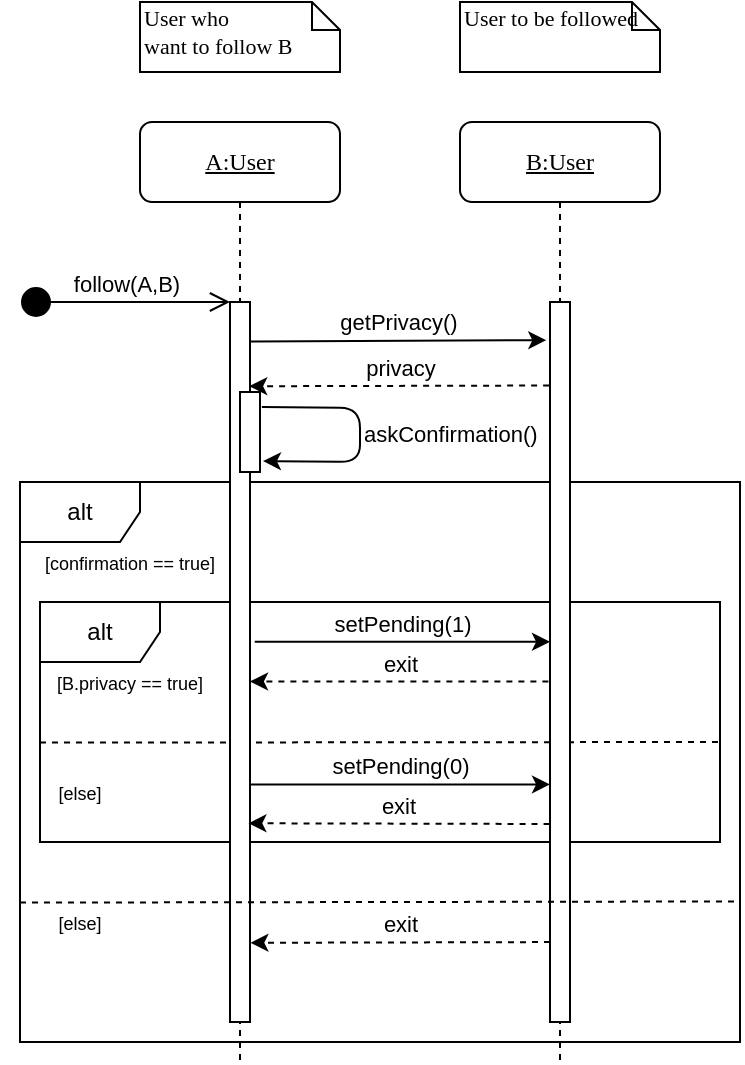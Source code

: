 <mxfile version="13.0.3" type="device"><diagram name="Page-1" id="13e1069c-82ec-6db2-03f1-153e76fe0fe0"><mxGraphModel dx="706" dy="414" grid="1" gridSize="10" guides="1" tooltips="1" connect="1" arrows="1" fold="1" page="1" pageScale="1" pageWidth="1100" pageHeight="850" background="#ffffff" math="0" shadow="0"><root><mxCell id="0"/><mxCell id="1" parent="0"/><mxCell id="alPOAyxWkjEMav1EiisF-2" value="alt" style="shape=umlFrame;whiteSpace=wrap;html=1;" vertex="1" parent="1"><mxGeometry x="50" y="280" width="360" height="280" as="geometry"/></mxCell><mxCell id="RdYqkUsbzu6zwM44UYpW-6" value="alt" style="shape=umlFrame;whiteSpace=wrap;html=1;" parent="1" vertex="1"><mxGeometry x="60" y="340" width="340" height="120" as="geometry"/></mxCell><mxCell id="RdYqkUsbzu6zwM44UYpW-9" value="" style="endArrow=none;dashed=1;html=1;exitX=0.002;exitY=0.502;exitDx=0;exitDy=0;exitPerimeter=0;" parent="1" edge="1"><mxGeometry width="50" height="50" relative="1" as="geometry"><mxPoint x="60" y="410.3" as="sourcePoint"/><mxPoint x="400" y="410" as="targetPoint"/></mxGeometry></mxCell><mxCell id="7baba1c4bc27f4b0-2" value="&lt;u&gt;B:User&lt;/u&gt;" style="shape=umlLifeline;perimeter=lifelinePerimeter;whiteSpace=wrap;html=1;container=1;collapsible=0;recursiveResize=0;outlineConnect=0;rounded=1;shadow=0;comic=0;labelBackgroundColor=none;strokeWidth=1;fontFamily=Verdana;fontSize=12;align=center;" parent="1" vertex="1"><mxGeometry x="270" y="100" width="100" height="470" as="geometry"/></mxCell><mxCell id="7baba1c4bc27f4b0-10" value="" style="html=1;points=[];perimeter=orthogonalPerimeter;rounded=0;shadow=0;comic=0;labelBackgroundColor=none;strokeWidth=1;fontFamily=Verdana;fontSize=12;align=center;" parent="7baba1c4bc27f4b0-2" vertex="1"><mxGeometry x="45" y="90" width="10" height="360" as="geometry"/></mxCell><mxCell id="7baba1c4bc27f4b0-8" value="&lt;u&gt;A:User&lt;/u&gt;" style="shape=umlLifeline;perimeter=lifelinePerimeter;whiteSpace=wrap;html=1;container=1;collapsible=0;recursiveResize=0;outlineConnect=0;rounded=1;shadow=0;comic=0;labelBackgroundColor=none;strokeWidth=1;fontFamily=Verdana;fontSize=12;align=center;" parent="1" vertex="1"><mxGeometry x="110" y="100" width="100" height="470" as="geometry"/></mxCell><mxCell id="7baba1c4bc27f4b0-9" value="" style="html=1;points=[];perimeter=orthogonalPerimeter;rounded=0;shadow=0;comic=0;labelBackgroundColor=none;strokeWidth=1;fontFamily=Verdana;fontSize=12;align=center;" parent="7baba1c4bc27f4b0-8" vertex="1"><mxGeometry x="45" y="90" width="10" height="360" as="geometry"/></mxCell><mxCell id="7baba1c4bc27f4b0-40" value="&lt;font style=&quot;font-size: 11px&quot;&gt;User who&lt;br&gt;want to follow B&lt;/font&gt;" style="shape=note;whiteSpace=wrap;html=1;size=14;verticalAlign=top;align=left;spacingTop=-6;rounded=0;shadow=0;comic=0;labelBackgroundColor=none;strokeWidth=1;fontFamily=Verdana;fontSize=12" parent="1" vertex="1"><mxGeometry x="110" y="40" width="100" height="35" as="geometry"/></mxCell><mxCell id="7baba1c4bc27f4b0-41" value="&lt;font style=&quot;font-size: 11px&quot;&gt;User to be followed&lt;/font&gt;" style="shape=note;whiteSpace=wrap;html=1;size=14;verticalAlign=top;align=left;spacingTop=-6;rounded=0;shadow=0;comic=0;labelBackgroundColor=none;strokeWidth=1;fontFamily=Verdana;fontSize=12" parent="1" vertex="1"><mxGeometry x="270" y="40" width="100" height="35" as="geometry"/></mxCell><mxCell id="ivGdjOSFw-aR2tJ6jrJU-1" value="follow(A,B)" style="html=1;verticalAlign=bottom;startArrow=circle;startFill=1;endArrow=open;startSize=6;endSize=8;" parent="1" target="7baba1c4bc27f4b0-9" edge="1"><mxGeometry width="80" relative="1" as="geometry"><mxPoint x="50" y="190" as="sourcePoint"/><mxPoint x="145" y="190" as="targetPoint"/></mxGeometry></mxCell><mxCell id="1HTQ2M5M5Dj5Dm883O6j-6" value="getPrivacy()" style="endArrow=classic;html=1;exitX=1.033;exitY=0.055;exitDx=0;exitDy=0;exitPerimeter=0;entryX=-0.186;entryY=0.053;entryDx=0;entryDy=0;entryPerimeter=0;labelPosition=center;verticalLabelPosition=top;align=center;verticalAlign=bottom;" parent="1" source="7baba1c4bc27f4b0-9" target="7baba1c4bc27f4b0-10" edge="1"><mxGeometry width="50" height="50" relative="1" as="geometry"><mxPoint x="240" y="260" as="sourcePoint"/><mxPoint x="290" y="210" as="targetPoint"/></mxGeometry></mxCell><mxCell id="1HTQ2M5M5Dj5Dm883O6j-8" value="privacy" style="endArrow=classic;html=1;exitX=-0.044;exitY=0.116;exitDx=0;exitDy=0;exitPerimeter=0;labelPosition=center;verticalLabelPosition=top;align=center;verticalAlign=bottom;dashed=1;entryX=0.96;entryY=0.117;entryDx=0;entryDy=0;entryPerimeter=0;labelBackgroundColor=none;" parent="1" source="7baba1c4bc27f4b0-10" target="7baba1c4bc27f4b0-9" edge="1"><mxGeometry width="50" height="50" relative="1" as="geometry"><mxPoint x="240" y="260" as="sourcePoint"/><mxPoint x="168" y="230" as="targetPoint"/></mxGeometry></mxCell><mxCell id="1HTQ2M5M5Dj5Dm883O6j-16" value="setPending(1)" style="endArrow=classic;html=1;labelPosition=center;verticalLabelPosition=top;align=center;verticalAlign=bottom;exitX=1.238;exitY=0.472;exitDx=0;exitDy=0;exitPerimeter=0;" parent="1" edge="1" target="7baba1c4bc27f4b0-10" source="7baba1c4bc27f4b0-9"><mxGeometry x="-0.004" width="50" height="50" relative="1" as="geometry"><mxPoint x="165.33" y="308.56" as="sourcePoint"/><mxPoint x="315.02" y="308.79" as="targetPoint"/><mxPoint as="offset"/></mxGeometry></mxCell><mxCell id="RdYqkUsbzu6zwM44UYpW-10" value="&lt;font style=&quot;font-size: 9px&quot;&gt;[B.privacy == true]&lt;/font&gt;" style="text;html=1;strokeColor=none;fillColor=none;align=center;verticalAlign=middle;whiteSpace=wrap;rounded=0;" parent="1" vertex="1"><mxGeometry x="60" y="370" width="90" height="20" as="geometry"/></mxCell><mxCell id="RdYqkUsbzu6zwM44UYpW-11" value="&lt;font style=&quot;font-size: 9px&quot;&gt;[else]&lt;/font&gt;" style="text;html=1;strokeColor=none;fillColor=none;align=center;verticalAlign=middle;whiteSpace=wrap;rounded=0;" parent="1" vertex="1"><mxGeometry x="60" y="425" width="40" height="20" as="geometry"/></mxCell><mxCell id="1HTQ2M5M5Dj5Dm883O6j-17" value="setPending(0)" style="endArrow=classic;html=1;labelPosition=center;verticalLabelPosition=top;align=center;verticalAlign=bottom;exitX=0.962;exitY=0.67;exitDx=0;exitDy=0;exitPerimeter=0;" parent="1" edge="1" target="7baba1c4bc27f4b0-10" source="7baba1c4bc27f4b0-9"><mxGeometry x="-0.004" width="50" height="50" relative="1" as="geometry"><mxPoint x="165" y="370" as="sourcePoint"/><mxPoint x="313.82" y="370.72" as="targetPoint"/><mxPoint as="offset"/></mxGeometry></mxCell><mxCell id="1HTQ2M5M5Dj5Dm883O6j-18" value="" style="html=1;points=[];perimeter=orthogonalPerimeter;rounded=0;shadow=0;comic=0;labelBackgroundColor=none;strokeWidth=1;fontFamily=Verdana;fontSize=12;align=center;" parent="1" vertex="1"><mxGeometry x="160" y="235" width="10" height="40" as="geometry"/></mxCell><mxCell id="1HTQ2M5M5Dj5Dm883O6j-19" value="askConfirmation()" style="endArrow=classic;html=1;exitX=1.093;exitY=0.189;exitDx=0;exitDy=0;exitPerimeter=0;entryX=1.149;entryY=0.863;entryDx=0;entryDy=0;entryPerimeter=0;labelPosition=right;verticalLabelPosition=middle;align=left;verticalAlign=middle;" parent="1" source="1HTQ2M5M5Dj5Dm883O6j-18" target="1HTQ2M5M5Dj5Dm883O6j-18" edge="1"><mxGeometry width="50" height="50" relative="1" as="geometry"><mxPoint x="190" y="280" as="sourcePoint"/><mxPoint x="240" y="230" as="targetPoint"/><Array as="points"><mxPoint x="220" y="243"/><mxPoint x="220" y="270"/></Array></mxGeometry></mxCell><mxCell id="alPOAyxWkjEMav1EiisF-5" value="exit" style="endArrow=classic;html=1;labelPosition=center;verticalLabelPosition=top;align=center;verticalAlign=bottom;dashed=1;labelBackgroundColor=none;exitX=-0.081;exitY=0.527;exitDx=0;exitDy=0;exitPerimeter=0;" edge="1" parent="1" source="7baba1c4bc27f4b0-10" target="7baba1c4bc27f4b0-9"><mxGeometry width="50" height="50" relative="1" as="geometry"><mxPoint x="320" y="380" as="sourcePoint"/><mxPoint x="170.0" y="380.02" as="targetPoint"/></mxGeometry></mxCell><mxCell id="alPOAyxWkjEMav1EiisF-6" value="exit" style="endArrow=classic;html=1;labelPosition=center;verticalLabelPosition=top;align=center;verticalAlign=bottom;dashed=1;labelBackgroundColor=none;exitX=-0.022;exitY=0.725;exitDx=0;exitDy=0;exitPerimeter=0;entryX=0.919;entryY=0.724;entryDx=0;entryDy=0;entryPerimeter=0;" edge="1" parent="1" source="7baba1c4bc27f4b0-10" target="7baba1c4bc27f4b0-9"><mxGeometry width="50" height="50" relative="1" as="geometry"><mxPoint x="309.19" y="450" as="sourcePoint"/><mxPoint x="170" y="450" as="targetPoint"/></mxGeometry></mxCell><mxCell id="alPOAyxWkjEMav1EiisF-7" value="exit" style="endArrow=classic;html=1;labelPosition=center;verticalLabelPosition=top;align=center;verticalAlign=bottom;dashed=1;labelBackgroundColor=none;exitX=0;exitY=0.889;exitDx=0;exitDy=0;exitPerimeter=0;entryX=1.019;entryY=0.89;entryDx=0;entryDy=0;entryPerimeter=0;" edge="1" parent="1" source="7baba1c4bc27f4b0-10" target="7baba1c4bc27f4b0-9"><mxGeometry width="50" height="50" relative="1" as="geometry"><mxPoint x="309.19" y="510" as="sourcePoint"/><mxPoint x="160" y="510" as="targetPoint"/></mxGeometry></mxCell><mxCell id="alPOAyxWkjEMav1EiisF-8" value="" style="endArrow=none;dashed=1;html=1;exitX=0.002;exitY=0.502;exitDx=0;exitDy=0;exitPerimeter=0;entryX=0.999;entryY=0.749;entryDx=0;entryDy=0;entryPerimeter=0;" edge="1" parent="1" target="alPOAyxWkjEMav1EiisF-2"><mxGeometry width="50" height="50" relative="1" as="geometry"><mxPoint x="50" y="490.3" as="sourcePoint"/><mxPoint x="390" y="490" as="targetPoint"/></mxGeometry></mxCell><mxCell id="alPOAyxWkjEMav1EiisF-9" value="&lt;font style=&quot;font-size: 9px&quot;&gt;[confirmation == true]&lt;/font&gt;" style="text;html=1;strokeColor=none;fillColor=none;align=center;verticalAlign=middle;whiteSpace=wrap;rounded=0;" vertex="1" parent="1"><mxGeometry x="60" y="310" width="90" height="20" as="geometry"/></mxCell><mxCell id="alPOAyxWkjEMav1EiisF-10" value="&lt;font style=&quot;font-size: 9px&quot;&gt;[else]&lt;/font&gt;" style="text;html=1;strokeColor=none;fillColor=none;align=center;verticalAlign=middle;whiteSpace=wrap;rounded=0;" vertex="1" parent="1"><mxGeometry x="60" y="490" width="40" height="20" as="geometry"/></mxCell></root></mxGraphModel></diagram></mxfile>